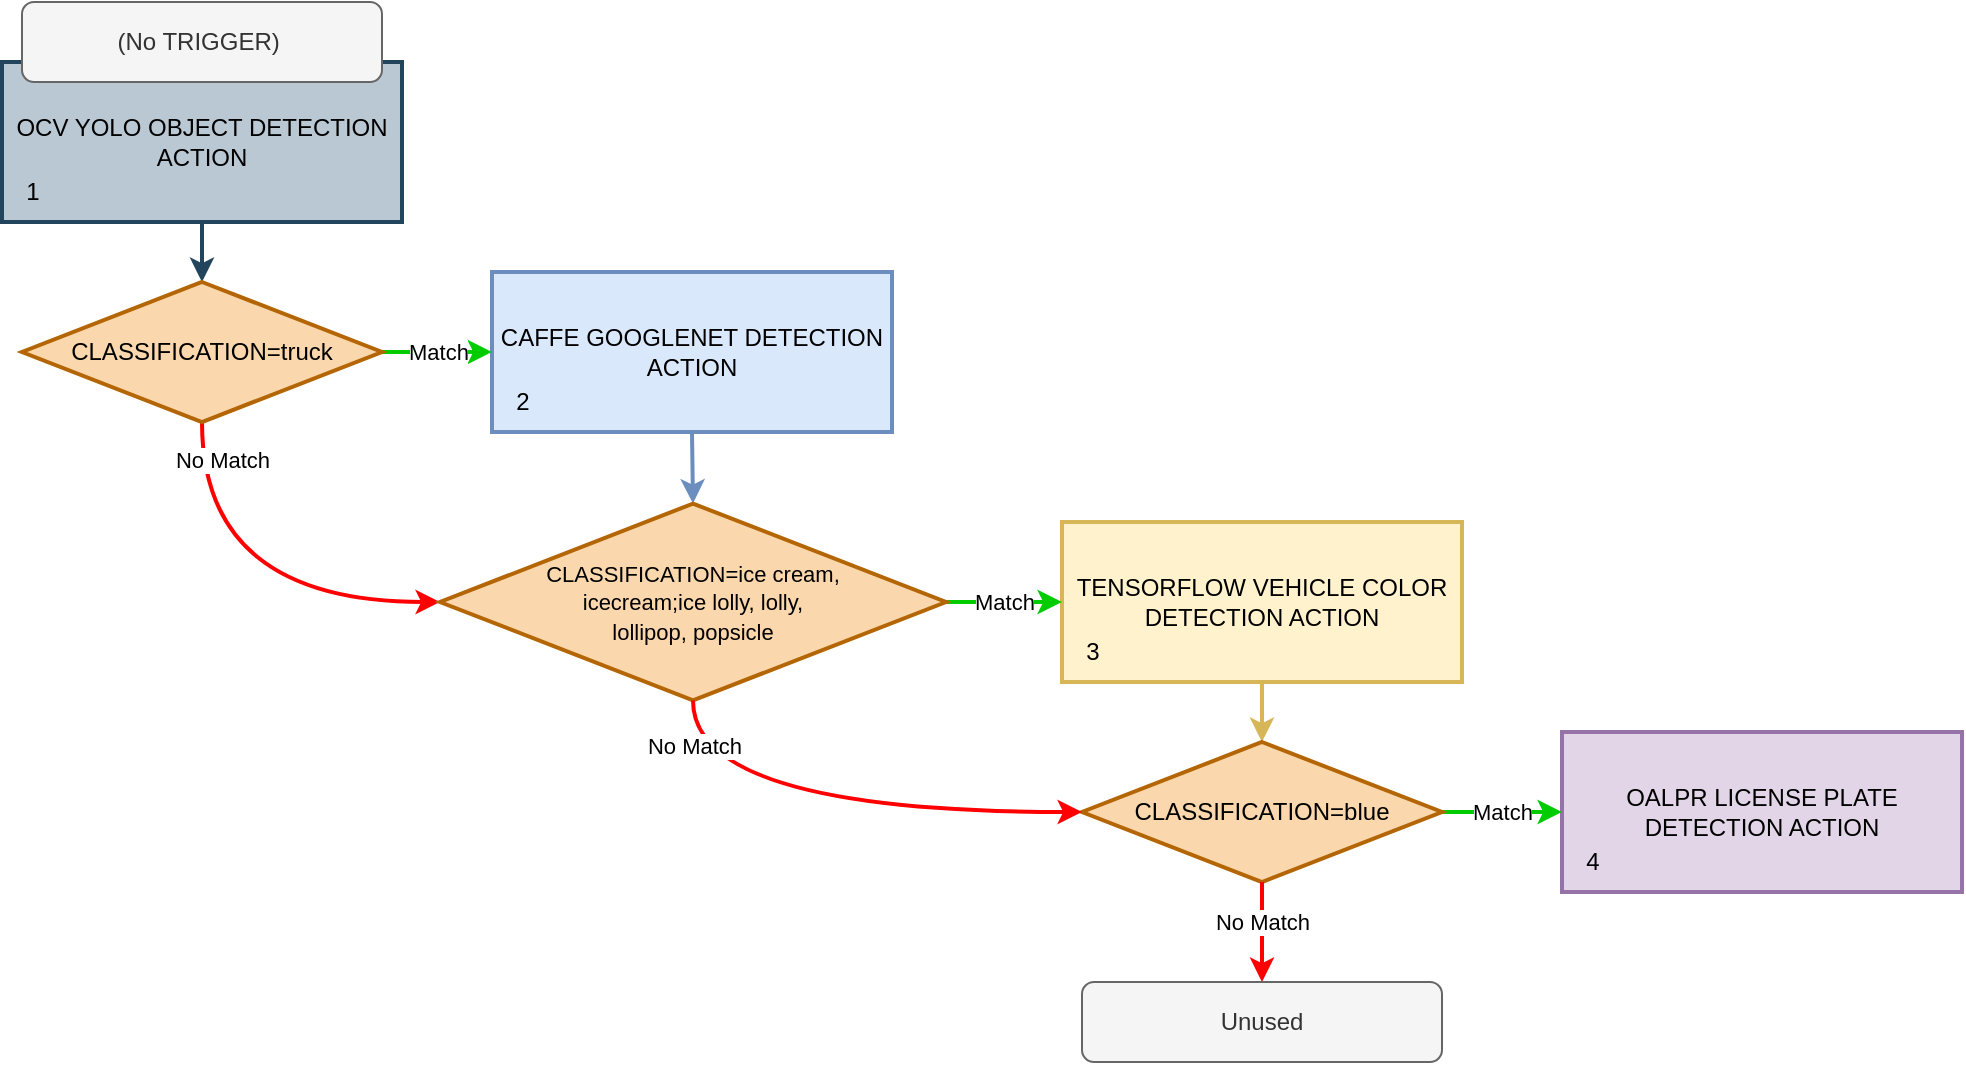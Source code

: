 <mxfile version="22.0.2" type="device">
  <diagram name="Page-1" id="UjpUVTi0bv8DyGv0PaFO">
    <mxGraphModel dx="1434" dy="838" grid="1" gridSize="10" guides="1" tooltips="1" connect="1" arrows="1" fold="1" page="1" pageScale="1" pageWidth="850" pageHeight="1400" math="0" shadow="0">
      <root>
        <mxCell id="0" />
        <mxCell id="1" parent="0" />
        <mxCell id="BD9wqIizC6qwUtB0tyqI-44" style="rounded=0;orthogonalLoop=1;jettySize=auto;html=1;strokeWidth=2;fillColor=#bac8d3;strokeColor=#23445d;entryX=0.5;entryY=0;entryDx=0;entryDy=0;entryPerimeter=0;exitX=0.5;exitY=1;exitDx=0;exitDy=0;edgeStyle=orthogonalEdgeStyle;curved=1;" parent="1" source="BD9wqIizC6qwUtB0tyqI-4" target="nkYmuqAuh7vo0_INW5Jr-9" edge="1">
          <mxGeometry relative="1" as="geometry">
            <mxPoint x="280" y="110" as="sourcePoint" />
            <mxPoint x="310" y="110" as="targetPoint" />
          </mxGeometry>
        </mxCell>
        <mxCell id="BD9wqIizC6qwUtB0tyqI-4" value="OCV YOLO OBJECT DETECTION ACTION" style="rounded=0;whiteSpace=wrap;html=1;strokeWidth=2;fillColor=#bac8d3;strokeColor=#23445d;" parent="1" vertex="1">
          <mxGeometry x="80" y="50" width="200" height="80" as="geometry" />
        </mxCell>
        <mxCell id="BD9wqIizC6qwUtB0tyqI-33" style="rounded=0;orthogonalLoop=1;jettySize=auto;html=1;exitX=0.5;exitY=1;exitDx=0;exitDy=0;fillColor=#dae8fc;strokeColor=#6c8ebf;strokeWidth=2;entryX=0.5;entryY=0;entryDx=0;entryDy=0;entryPerimeter=0;" parent="1" source="BD9wqIizC6qwUtB0tyqI-5" target="nkYmuqAuh7vo0_INW5Jr-11" edge="1">
          <mxGeometry relative="1" as="geometry">
            <mxPoint x="161.3" y="370" as="sourcePoint" />
            <mxPoint x="240" y="280" as="targetPoint" />
          </mxGeometry>
        </mxCell>
        <mxCell id="BD9wqIizC6qwUtB0tyqI-5" value="CAFFE GOOGLENET DETECTION ACTION" style="rounded=0;whiteSpace=wrap;html=1;strokeWidth=2;fillColor=#dae8fc;strokeColor=#6c8ebf;" parent="1" vertex="1">
          <mxGeometry x="325" y="155" width="200" height="80" as="geometry" />
        </mxCell>
        <mxCell id="BD9wqIizC6qwUtB0tyqI-6" value="TENSORFLOW VEHICLE COLOR DETECTION ACTION" style="rounded=0;whiteSpace=wrap;html=1;strokeWidth=2;fillColor=#fff2cc;strokeColor=#d6b656;" parent="1" vertex="1">
          <mxGeometry x="610" y="280" width="200" height="80" as="geometry" />
        </mxCell>
        <mxCell id="BD9wqIizC6qwUtB0tyqI-7" value="OALPR LICENSE PLATE DETECTION ACTION" style="rounded=0;whiteSpace=wrap;html=1;strokeWidth=2;fillColor=#e1d5e7;strokeColor=#9673a6;" parent="1" vertex="1">
          <mxGeometry x="860" y="385" width="200" height="80" as="geometry" />
        </mxCell>
        <mxCell id="BD9wqIizC6qwUtB0tyqI-10" value="(No TRIGGER)&amp;nbsp;" style="rounded=1;whiteSpace=wrap;html=1;fillColor=#f5f5f5;fontColor=#333333;strokeColor=#666666;" parent="1" vertex="1">
          <mxGeometry x="90" y="20" width="180" height="40" as="geometry" />
        </mxCell>
        <mxCell id="BD9wqIizC6qwUtB0tyqI-11" style="edgeStyle=orthogonalEdgeStyle;rounded=0;orthogonalLoop=1;jettySize=auto;html=1;exitX=0.5;exitY=1;exitDx=0;exitDy=0;fillColor=#d5e8d4;strokeColor=#82b366;" parent="1" source="BD9wqIizC6qwUtB0tyqI-10" target="BD9wqIizC6qwUtB0tyqI-10" edge="1">
          <mxGeometry relative="1" as="geometry" />
        </mxCell>
        <mxCell id="BD9wqIizC6qwUtB0tyqI-34" style="rounded=0;orthogonalLoop=1;jettySize=auto;html=1;exitX=0.5;exitY=1;exitDx=0;exitDy=0;strokeWidth=2;fillColor=#fff2cc;strokeColor=#d6b656;edgeStyle=orthogonalEdgeStyle;curved=1;entryX=0.5;entryY=0;entryDx=0;entryDy=0;entryPerimeter=0;" parent="1" source="BD9wqIizC6qwUtB0tyqI-6" target="nkYmuqAuh7vo0_INW5Jr-17" edge="1">
          <mxGeometry relative="1" as="geometry">
            <mxPoint x="670" y="760" as="sourcePoint" />
            <mxPoint x="655" y="240" as="targetPoint" />
          </mxGeometry>
        </mxCell>
        <mxCell id="BD9wqIizC6qwUtB0tyqI-39" value="1" style="text;html=1;align=center;verticalAlign=middle;resizable=0;points=[];autosize=1;strokeColor=none;fillColor=none;" parent="1" vertex="1">
          <mxGeometry x="80" y="100" width="30" height="30" as="geometry" />
        </mxCell>
        <mxCell id="BD9wqIizC6qwUtB0tyqI-40" value="2" style="text;html=1;align=center;verticalAlign=middle;resizable=0;points=[];autosize=1;strokeColor=none;fillColor=none;" parent="1" vertex="1">
          <mxGeometry x="325" y="205" width="30" height="30" as="geometry" />
        </mxCell>
        <mxCell id="BD9wqIizC6qwUtB0tyqI-41" value="3" style="text;html=1;align=center;verticalAlign=middle;resizable=0;points=[];autosize=1;strokeColor=none;fillColor=none;" parent="1" vertex="1">
          <mxGeometry x="610" y="330" width="30" height="30" as="geometry" />
        </mxCell>
        <mxCell id="BD9wqIizC6qwUtB0tyqI-42" value="4" style="text;html=1;align=center;verticalAlign=middle;resizable=0;points=[];autosize=1;strokeColor=none;fillColor=none;" parent="1" vertex="1">
          <mxGeometry x="860" y="435" width="30" height="30" as="geometry" />
        </mxCell>
        <mxCell id="nkYmuqAuh7vo0_INW5Jr-2" value="Match" style="rounded=0;orthogonalLoop=1;jettySize=auto;html=1;strokeWidth=2;fillColor=#d5e8d4;strokeColor=#00CC00;entryX=0;entryY=0.5;entryDx=0;entryDy=0;edgeStyle=orthogonalEdgeStyle;curved=1;exitX=1;exitY=0.5;exitDx=0;exitDy=0;exitPerimeter=0;" parent="1" source="nkYmuqAuh7vo0_INW5Jr-9" target="BD9wqIizC6qwUtB0tyqI-5" edge="1">
          <mxGeometry relative="1" as="geometry">
            <mxPoint x="220" y="280" as="sourcePoint" />
            <mxPoint x="180" y="330" as="targetPoint" />
          </mxGeometry>
        </mxCell>
        <mxCell id="nkYmuqAuh7vo0_INW5Jr-3" value="No Match" style="rounded=0;orthogonalLoop=1;jettySize=auto;html=1;strokeWidth=2;fillColor=#f8cecc;strokeColor=#FF0000;exitX=0.5;exitY=1;exitDx=0;exitDy=0;exitPerimeter=0;jumpStyle=none;entryX=0;entryY=0.5;entryDx=0;entryDy=0;verticalAlign=bottom;edgeStyle=orthogonalEdgeStyle;entryPerimeter=0;curved=1;" parent="1" source="nkYmuqAuh7vo0_INW5Jr-9" target="nkYmuqAuh7vo0_INW5Jr-11" edge="1">
          <mxGeometry x="-0.733" y="10" relative="1" as="geometry">
            <mxPoint x="400" y="247.5" as="sourcePoint" />
            <mxPoint x="90" y="270" as="targetPoint" />
            <mxPoint as="offset" />
          </mxGeometry>
        </mxCell>
        <mxCell id="nkYmuqAuh7vo0_INW5Jr-4" value="Match" style="rounded=0;orthogonalLoop=1;jettySize=auto;html=1;strokeWidth=2;fillColor=#e1d5e7;strokeColor=#00CC00;exitX=1;exitY=0.5;exitDx=0;exitDy=0;entryX=0;entryY=0.5;entryDx=0;entryDy=0;exitPerimeter=0;edgeStyle=orthogonalEdgeStyle;curved=1;" parent="1" source="nkYmuqAuh7vo0_INW5Jr-11" target="BD9wqIizC6qwUtB0tyqI-6" edge="1">
          <mxGeometry relative="1" as="geometry">
            <mxPoint x="125" y="550" as="sourcePoint" />
            <mxPoint x="140" y="770" as="targetPoint" />
          </mxGeometry>
        </mxCell>
        <mxCell id="nkYmuqAuh7vo0_INW5Jr-7" value="Match" style="rounded=0;orthogonalLoop=1;jettySize=auto;html=1;strokeWidth=2;fillColor=#e1d5e7;strokeColor=#00CC00;exitX=1;exitY=0.5;exitDx=0;exitDy=0;entryX=0;entryY=0.5;entryDx=0;entryDy=0;exitPerimeter=0;edgeStyle=orthogonalEdgeStyle;curved=1;" parent="1" source="nkYmuqAuh7vo0_INW5Jr-17" target="BD9wqIizC6qwUtB0tyqI-7" edge="1">
          <mxGeometry relative="1" as="geometry">
            <mxPoint x="160" y="800" as="sourcePoint" />
            <mxPoint x="158" y="852" as="targetPoint" />
          </mxGeometry>
        </mxCell>
        <mxCell id="nkYmuqAuh7vo0_INW5Jr-9" value="CLASSIFICATION=truck" style="strokeWidth=2;html=1;shape=mxgraph.flowchart.decision;whiteSpace=wrap;fillColor=#fad7ac;strokeColor=#b46504;" parent="1" vertex="1">
          <mxGeometry x="90" y="160" width="180" height="70" as="geometry" />
        </mxCell>
        <mxCell id="nkYmuqAuh7vo0_INW5Jr-11" value="&lt;font style=&quot;font-size: 11px;&quot;&gt;CLASSIFICATION=ice cream,&lt;br&gt;icecream;ice lolly, lolly,&lt;br&gt;lollipop, popsicle&lt;/font&gt;" style="strokeWidth=2;html=1;shape=mxgraph.flowchart.decision;whiteSpace=wrap;fillColor=#fad7ac;strokeColor=#b46504;" parent="1" vertex="1">
          <mxGeometry x="299" y="270.8" width="253" height="98.39" as="geometry" />
        </mxCell>
        <mxCell id="nkYmuqAuh7vo0_INW5Jr-17" value="CLASSIFICATION=blue" style="strokeWidth=2;html=1;shape=mxgraph.flowchart.decision;whiteSpace=wrap;fillColor=#fad7ac;strokeColor=#b46504;" parent="1" vertex="1">
          <mxGeometry x="620" y="390" width="180" height="70" as="geometry" />
        </mxCell>
        <mxCell id="nkYmuqAuh7vo0_INW5Jr-18" value="No Match" style="edgeStyle=orthogonalEdgeStyle;rounded=0;orthogonalLoop=1;jettySize=auto;html=1;strokeWidth=2;fillColor=#f8cecc;strokeColor=#FF0000;jumpStyle=none;curved=1;entryX=0;entryY=0.5;entryDx=0;entryDy=0;verticalAlign=bottom;entryPerimeter=0;exitX=0.5;exitY=1;exitDx=0;exitDy=0;exitPerimeter=0;" parent="1" source="nkYmuqAuh7vo0_INW5Jr-11" target="nkYmuqAuh7vo0_INW5Jr-17" edge="1">
          <mxGeometry x="-0.746" relative="1" as="geometry">
            <mxPoint x="300" y="520" as="sourcePoint" />
            <mxPoint x="610" y="215" as="targetPoint" />
            <mxPoint as="offset" />
          </mxGeometry>
        </mxCell>
        <mxCell id="nkYmuqAuh7vo0_INW5Jr-29" value="No Match" style="rounded=0;orthogonalLoop=1;jettySize=auto;html=1;strokeWidth=2;fillColor=#f8cecc;strokeColor=#FF0000;jumpStyle=none;exitX=0.5;exitY=1;exitDx=0;exitDy=0;exitPerimeter=0;verticalAlign=middle;labelPosition=center;verticalLabelPosition=middle;align=center;" parent="1" source="nkYmuqAuh7vo0_INW5Jr-17" edge="1">
          <mxGeometry x="-0.2" relative="1" as="geometry">
            <mxPoint x="540" y="510" as="sourcePoint" />
            <mxPoint x="710" y="510" as="targetPoint" />
            <mxPoint as="offset" />
          </mxGeometry>
        </mxCell>
        <mxCell id="Nd7xSyWT2JztPKlrnf1d-1" value="Unused" style="rounded=1;whiteSpace=wrap;html=1;fillColor=#f5f5f5;fontColor=#333333;strokeColor=#666666;" parent="1" vertex="1">
          <mxGeometry x="620" y="510" width="180" height="40" as="geometry" />
        </mxCell>
      </root>
    </mxGraphModel>
  </diagram>
</mxfile>
